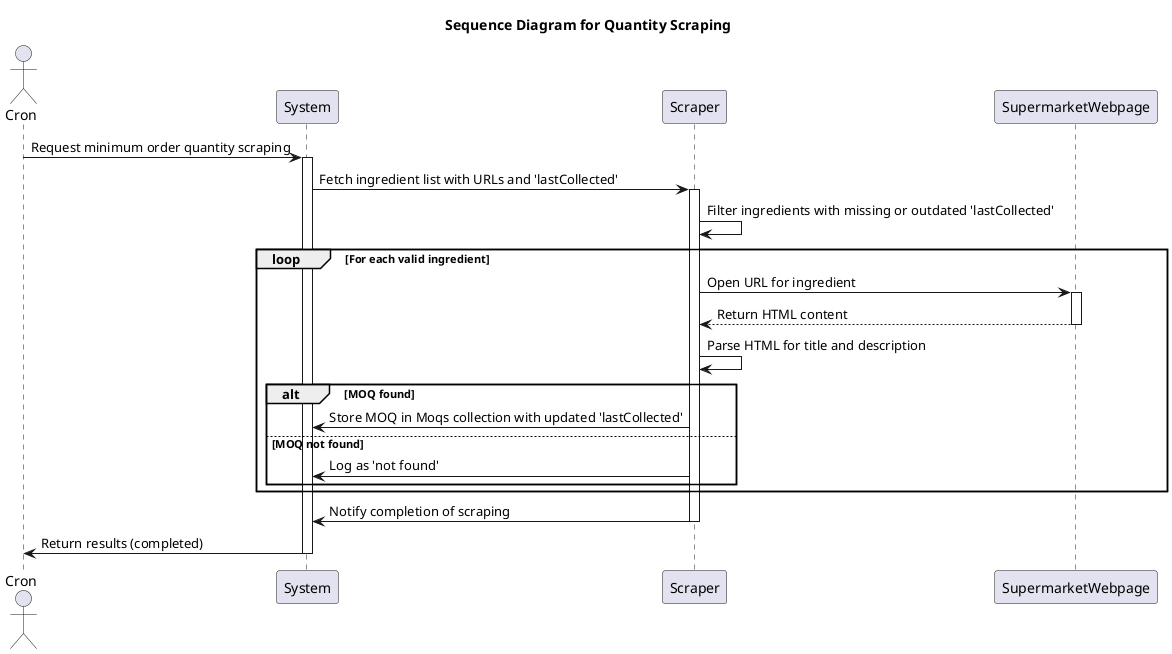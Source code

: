 @startuml
Title Sequence Diagram for Quantity Scraping
actor Cron
participant System
participant Scraper
participant SupermarketWebpage

Cron -> System: Request minimum order quantity scraping
activate System
System -> Scraper: Fetch ingredient list with URLs and 'lastCollected'
activate Scraper

Scraper -> Scraper: Filter ingredients with missing or outdated 'lastCollected'

loop For each valid ingredient
  Scraper -> SupermarketWebpage: Open URL for ingredient
  activate SupermarketWebpage
  SupermarketWebpage --> Scraper: Return HTML content
  deactivate SupermarketWebpage

  Scraper -> Scraper: Parse HTML for title and description
  alt MOQ found
      Scraper -> System: Store MOQ in Moqs collection with updated 'lastCollected'
  else MOQ not found
      Scraper -> System: Log as 'not found'
  end
end

Scraper -> System: Notify completion of scraping
deactivate Scraper
System -> Cron: Return results (completed)
deactivate System
@enduml
